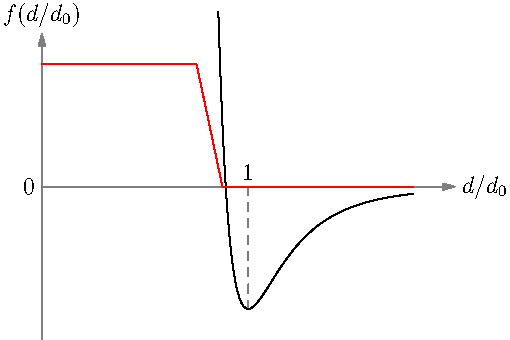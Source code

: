 import graph;
size (9cm, 6cm, keepAspect = false);

draw ((0, 0) -- (2, 0), grey, EndArrow (size = 6));
draw ((0, -1.25) -- (0, 1.25), grey, EndArrow (size = 6));
draw ((1, 0) -- (1, -1), dashed + grey);
draw (graph (new real (real x) {
	return 1 / x ^ 12 - 2 / x ^ 6;
}, 0.855, 1.8));
draw ((0, 1) -- (0.75, 1) -- (0.875, 0) -- (1.8, 0), red);

label ("0", (0, 0), W);
label ("$d / d_0$", (2, 0), E);
label ("$f (d / d_0)$", (0, 1.25), N);
label ("1", (1, 0), N);

